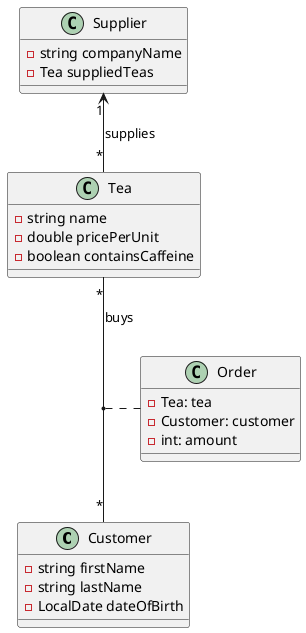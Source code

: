 @startuml
class Customer{
    -string firstName
    -string lastName
    -LocalDate dateOfBirth
}

class Tea{
    -string name
    -double pricePerUnit
    -boolean containsCaffeine
}

class Order{
    -Tea: tea
    -Customer: customer
    -int: amount
}

class Supplier{
    -string companyName
    -Tea suppliedTeas
}

Supplier "1"<--"*" Tea : "supplies"
Tea "*"--"*" Customer : "buys"
(Tea, Customer) .. Order
@enduml